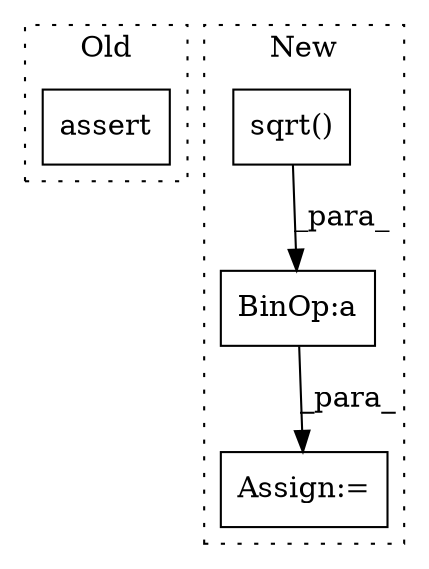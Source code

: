 digraph G {
subgraph cluster0 {
1 [label="assert" a="65" s="10232" l="7" shape="box"];
label = "Old";
style="dotted";
}
subgraph cluster1 {
2 [label="sqrt()" a="75" s="12324,12337" l="10,1" shape="box"];
3 [label="Assign:=" a="68" s="12317" l="3" shape="box"];
4 [label="BinOp:a" a="82" s="12321" l="3" shape="box"];
label = "New";
style="dotted";
}
2 -> 4 [label="_para_"];
4 -> 3 [label="_para_"];
}
